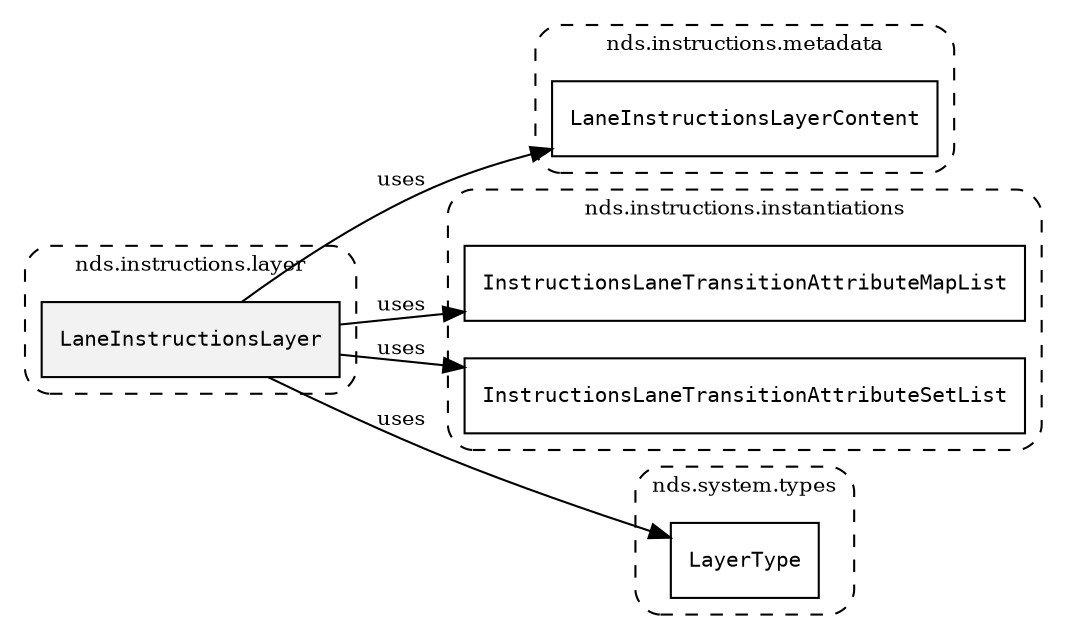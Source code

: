 /**
 * This dot file creates symbol collaboration diagram for LaneInstructionsLayer.
 */
digraph ZSERIO
{
    node [shape=box, fontsize=10];
    rankdir="LR";
    fontsize=10;
    tooltip="LaneInstructionsLayer collaboration diagram";

    subgraph "cluster_nds.instructions.layer"
    {
        style="dashed, rounded";
        label="nds.instructions.layer";
        tooltip="Package nds.instructions.layer";
        href="../../../content/packages/nds.instructions.layer.html#Package-nds-instructions-layer";
        target="_parent";

        "LaneInstructionsLayer" [style="filled", fillcolor="#0000000D", target="_parent", label=<<font face="monospace"><table align="center" border="0" cellspacing="0" cellpadding="0"><tr><td href="../../../content/packages/nds.instructions.layer.html#Structure-LaneInstructionsLayer" title="Structure defined in nds.instructions.layer">LaneInstructionsLayer</td></tr></table></font>>];
    }

    subgraph "cluster_nds.instructions.metadata"
    {
        style="dashed, rounded";
        label="nds.instructions.metadata";
        tooltip="Package nds.instructions.metadata";
        href="../../../content/packages/nds.instructions.metadata.html#Package-nds-instructions-metadata";
        target="_parent";

        "LaneInstructionsLayerContent" [target="_parent", label=<<font face="monospace"><table align="center" border="0" cellspacing="0" cellpadding="0"><tr><td href="../../../content/packages/nds.instructions.metadata.html#Bitmask-LaneInstructionsLayerContent" title="Bitmask defined in nds.instructions.metadata">LaneInstructionsLayerContent</td></tr></table></font>>];
    }

    subgraph "cluster_nds.instructions.instantiations"
    {
        style="dashed, rounded";
        label="nds.instructions.instantiations";
        tooltip="Package nds.instructions.instantiations";
        href="../../../content/packages/nds.instructions.instantiations.html#Package-nds-instructions-instantiations";
        target="_parent";

        "InstructionsLaneTransitionAttributeMapList" [target="_parent", label=<<font face="monospace"><table align="center" border="0" cellspacing="0" cellpadding="0"><tr><td href="../../../content/packages/nds.instructions.instantiations.html#InstantiateType-InstructionsLaneTransitionAttributeMapList" title="InstantiateType defined in nds.instructions.instantiations">InstructionsLaneTransitionAttributeMapList</td></tr></table></font>>];
        "InstructionsLaneTransitionAttributeSetList" [target="_parent", label=<<font face="monospace"><table align="center" border="0" cellspacing="0" cellpadding="0"><tr><td href="../../../content/packages/nds.instructions.instantiations.html#InstantiateType-InstructionsLaneTransitionAttributeSetList" title="InstantiateType defined in nds.instructions.instantiations">InstructionsLaneTransitionAttributeSetList</td></tr></table></font>>];
    }

    subgraph "cluster_nds.system.types"
    {
        style="dashed, rounded";
        label="nds.system.types";
        tooltip="Package nds.system.types";
        href="../../../content/packages/nds.system.types.html#Package-nds-system-types";
        target="_parent";

        "LayerType" [target="_parent", label=<<font face="monospace"><table align="center" border="0" cellspacing="0" cellpadding="0"><tr><td href="../../../content/packages/nds.system.types.html#Enum-LayerType" title="Enum defined in nds.system.types">LayerType</td></tr></table></font>>];
    }

    "LaneInstructionsLayer" -> "LaneInstructionsLayerContent" [label="uses", fontsize=10];
    "LaneInstructionsLayer" -> "InstructionsLaneTransitionAttributeMapList" [label="uses", fontsize=10];
    "LaneInstructionsLayer" -> "InstructionsLaneTransitionAttributeSetList" [label="uses", fontsize=10];
    "LaneInstructionsLayer" -> "LayerType" [label="uses", fontsize=10];
}
